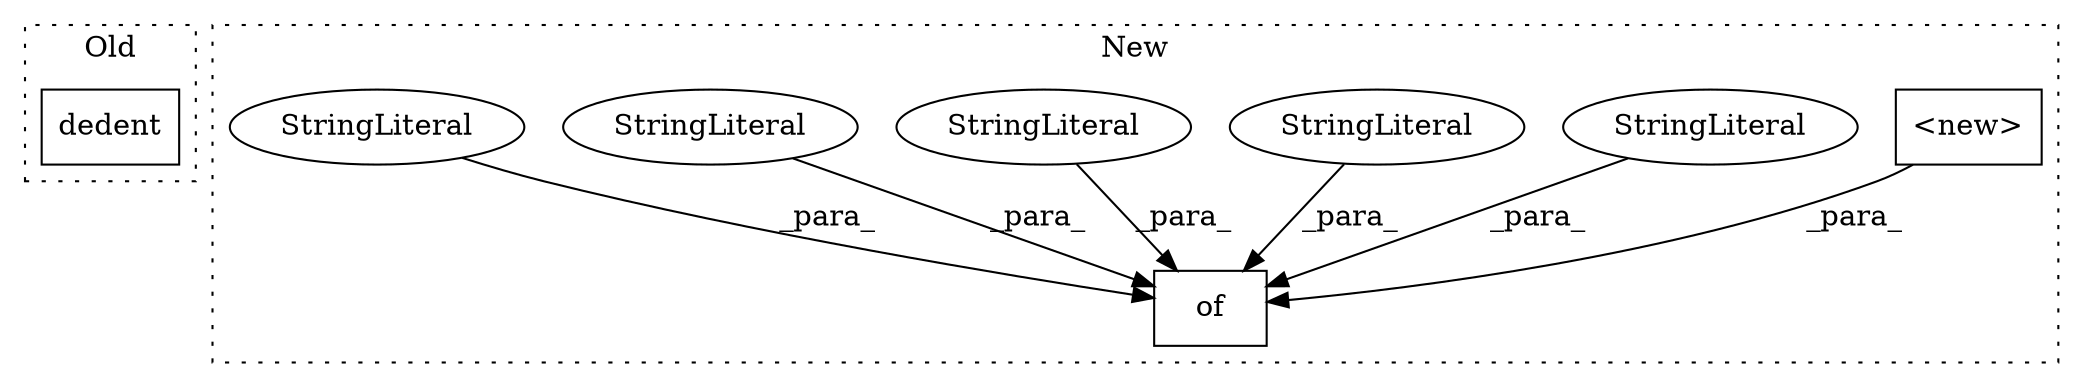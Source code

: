 digraph G {
subgraph cluster0 {
1 [label="dedent" a="32" s="51820,52097" l="7,2" shape="box"];
label = "Old";
style="dotted";
}
subgraph cluster1 {
2 [label="<new>" a="14" s="50926" l="24" shape="box"];
3 [label="of" a="32" s="50720,51069" l="3,1" shape="box"];
4 [label="StringLiteral" a="45" s="50909" l="16" shape="ellipse"];
5 [label="StringLiteral" a="45" s="50754" l="11" shape="ellipse"];
6 [label="StringLiteral" a="45" s="50830" l="17" shape="ellipse"];
7 [label="StringLiteral" a="45" s="50951" l="15" shape="ellipse"];
8 [label="StringLiteral" a="45" s="50865" l="21" shape="ellipse"];
label = "New";
style="dotted";
}
2 -> 3 [label="_para_"];
4 -> 3 [label="_para_"];
5 -> 3 [label="_para_"];
6 -> 3 [label="_para_"];
7 -> 3 [label="_para_"];
8 -> 3 [label="_para_"];
}